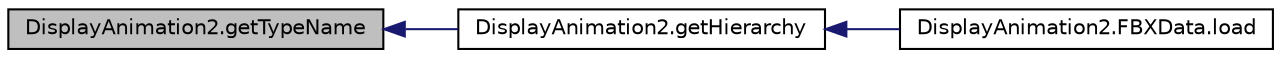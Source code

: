 digraph "DisplayAnimation2.getTypeName"
{
  edge [fontname="Helvetica",fontsize="10",labelfontname="Helvetica",labelfontsize="10"];
  node [fontname="Helvetica",fontsize="10",shape=record];
  rankdir="LR";
  Node204 [label="DisplayAnimation2.getTypeName",height=0.2,width=0.4,color="black", fillcolor="grey75", style="filled", fontcolor="black"];
  Node204 -> Node205 [dir="back",color="midnightblue",fontsize="10",style="solid",fontname="Helvetica"];
  Node205 [label="DisplayAnimation2.getHierarchy",height=0.2,width=0.4,color="black", fillcolor="white", style="filled",URL="$namespace_display_animation2.html#a88c4db3426ea3ee60268c8f151fa1690"];
  Node205 -> Node206 [dir="back",color="midnightblue",fontsize="10",style="solid",fontname="Helvetica"];
  Node206 [label="DisplayAnimation2.FBXData.load",height=0.2,width=0.4,color="black", fillcolor="white", style="filled",URL="$class_display_animation2_1_1_f_b_x_data.html#a853390797e814bd28d589c58adffac68"];
}
